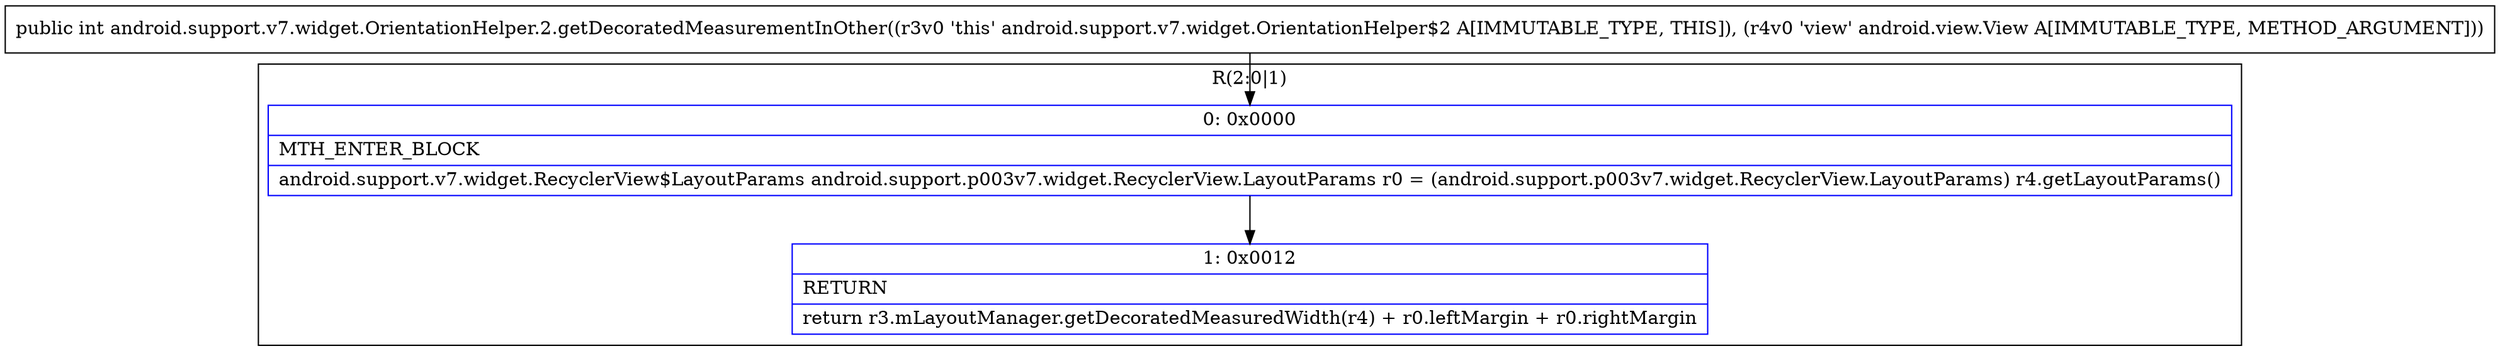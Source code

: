 digraph "CFG forandroid.support.v7.widget.OrientationHelper.2.getDecoratedMeasurementInOther(Landroid\/view\/View;)I" {
subgraph cluster_Region_837334966 {
label = "R(2:0|1)";
node [shape=record,color=blue];
Node_0 [shape=record,label="{0\:\ 0x0000|MTH_ENTER_BLOCK\l|android.support.v7.widget.RecyclerView$LayoutParams android.support.p003v7.widget.RecyclerView.LayoutParams r0 = (android.support.p003v7.widget.RecyclerView.LayoutParams) r4.getLayoutParams()\l}"];
Node_1 [shape=record,label="{1\:\ 0x0012|RETURN\l|return r3.mLayoutManager.getDecoratedMeasuredWidth(r4) + r0.leftMargin + r0.rightMargin\l}"];
}
MethodNode[shape=record,label="{public int android.support.v7.widget.OrientationHelper.2.getDecoratedMeasurementInOther((r3v0 'this' android.support.v7.widget.OrientationHelper$2 A[IMMUTABLE_TYPE, THIS]), (r4v0 'view' android.view.View A[IMMUTABLE_TYPE, METHOD_ARGUMENT])) }"];
MethodNode -> Node_0;
Node_0 -> Node_1;
}

